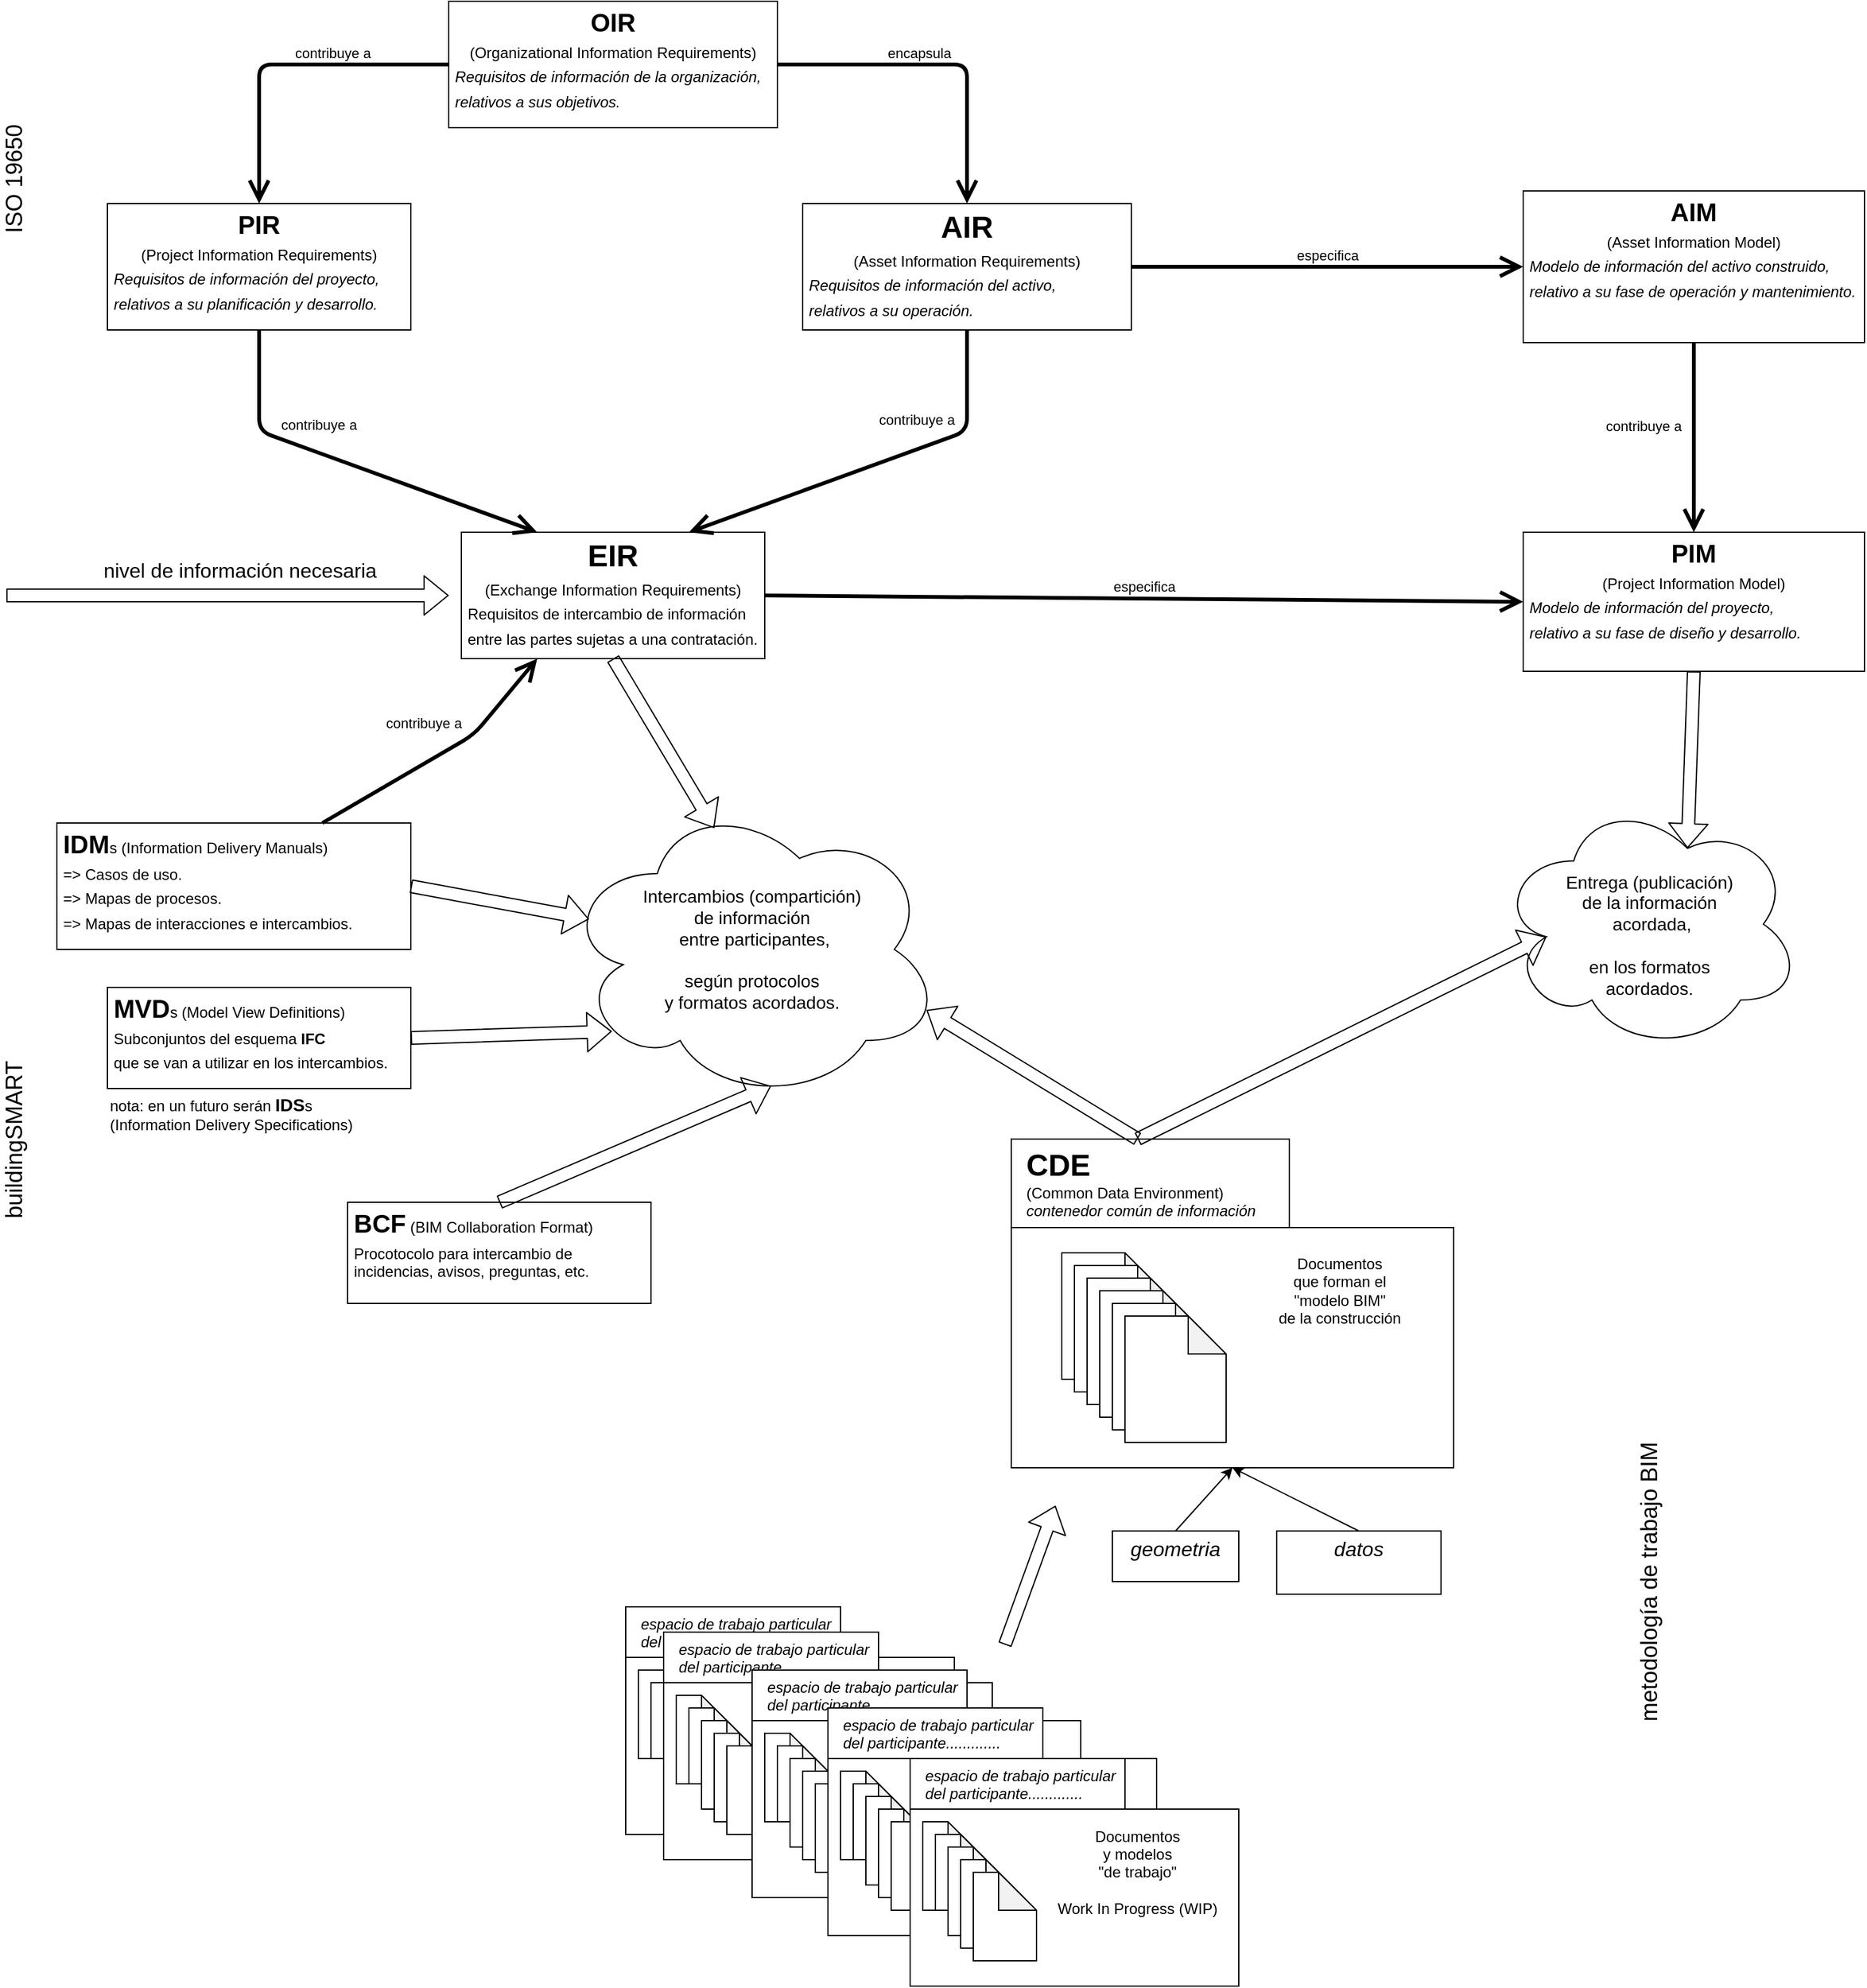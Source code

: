 <mxfile version="14.7.0" type="device"><diagram id="ffQa19FYtJ-SZ7K1F3KP" name="Page-1"><mxGraphModel dx="2702" dy="1232" grid="1" gridSize="10" guides="1" tooltips="1" connect="1" arrows="1" fold="1" page="1" pageScale="1" pageWidth="850" pageHeight="1100" math="0" shadow="0"><root><mxCell id="0"/><mxCell id="1" parent="0"/><mxCell id="XQrztJdkrPoU-bMuTWC--41" value="" style="shape=flexArrow;endArrow=classic;html=1;fontSize=14;entryX=1;entryY=0.5;entryDx=0;entryDy=0;" parent="1" edge="1"><mxGeometry width="50" height="50" relative="1" as="geometry"><mxPoint y="510" as="sourcePoint"/><mxPoint x="350" y="510.0" as="targetPoint"/></mxGeometry></mxCell><mxCell id="FhEpXZLgeCv2YoNXWKLI-8" value="encapsula" style="edgeStyle=none;html=1;endArrow=open;endSize=12;strokeWidth=3;verticalAlign=bottom;exitX=1;exitY=0.5;exitDx=0;exitDy=0;entryX=0.5;entryY=0;entryDx=0;entryDy=0;" parent="1" source="XQrztJdkrPoU-bMuTWC--1" target="XQrztJdkrPoU-bMuTWC--5" edge="1"><mxGeometry x="-0.143" width="160" relative="1" as="geometry"><mxPoint x="390" y="240" as="sourcePoint"/><mxPoint x="710" y="430" as="targetPoint"/><Array as="points"><mxPoint x="760" y="90"/></Array><mxPoint as="offset"/></mxGeometry></mxCell><mxCell id="XQrztJdkrPoU-bMuTWC--1" value="&lt;p style=&quot;margin: 5px&quot;&gt;&lt;b&gt;&lt;font style=&quot;font-size: 20px&quot;&gt;OIR&lt;/font&gt;&lt;/b&gt;&lt;/p&gt;&lt;p style=&quot;margin: 5px&quot;&gt;(Organizational&amp;nbsp;&lt;span&gt;Information&amp;nbsp;&lt;/span&gt;&lt;span&gt;Requirements)&lt;/span&gt;&lt;/p&gt;&lt;p style=&quot;text-align: left ; margin: 5px&quot;&gt;&lt;span&gt;&lt;i&gt;Requisitos de información de la organización,&lt;/i&gt;&lt;/span&gt;&lt;/p&gt;&lt;p style=&quot;text-align: left ; margin: 5px&quot;&gt;&lt;span&gt;&lt;i&gt;relativos a sus objetivos.&lt;/i&gt;&lt;/span&gt;&lt;/p&gt;&lt;p style=&quot;margin: 5px&quot;&gt;&lt;br&gt;&lt;/p&gt;" style="shape=rect;html=1;overflow=fill;whiteSpace=wrap;align=center;" parent="1" vertex="1"><mxGeometry x="350" y="40" width="260" height="100" as="geometry"/></mxCell><mxCell id="XQrztJdkrPoU-bMuTWC--3" value="contribuye a" style="edgeStyle=none;html=1;endArrow=open;endSize=12;strokeWidth=3;verticalAlign=bottom;exitX=0;exitY=0.5;exitDx=0;exitDy=0;entryX=0.5;entryY=0;entryDx=0;entryDy=0;" parent="1" source="XQrztJdkrPoU-bMuTWC--1" target="XQrztJdkrPoU-bMuTWC--4" edge="1"><mxGeometry x="-0.29" width="160" relative="1" as="geometry"><mxPoint x="490" y="440" as="sourcePoint"/><mxPoint x="120" y="450" as="targetPoint"/><Array as="points"><mxPoint x="200" y="90"/></Array><mxPoint as="offset"/></mxGeometry></mxCell><mxCell id="XQrztJdkrPoU-bMuTWC--4" value="&lt;p style=&quot;margin: 5px&quot;&gt;&lt;b&gt;&lt;font style=&quot;font-size: 20px&quot;&gt;PIR&lt;/font&gt;&lt;/b&gt;&lt;/p&gt;&lt;p style=&quot;margin: 5px&quot;&gt;&lt;span&gt;(Project&amp;nbsp;&lt;/span&gt;&lt;span&gt;Information&amp;nbsp;&lt;/span&gt;&lt;span&gt;Requirements)&lt;/span&gt;&lt;/p&gt;&lt;p style=&quot;text-align: left ; margin: 5px&quot;&gt;&lt;span&gt;&lt;i&gt;Requisitos de información del proyecto,&lt;/i&gt;&lt;/span&gt;&lt;/p&gt;&lt;p style=&quot;text-align: left ; margin: 5px&quot;&gt;&lt;span&gt;&lt;i&gt;relativos a su planificación y desarrollo.&lt;/i&gt;&lt;/span&gt;&lt;/p&gt;&lt;p style=&quot;margin: 5px&quot;&gt;&lt;br&gt;&lt;/p&gt;" style="shape=rect;html=1;overflow=fill;whiteSpace=wrap;align=center;" parent="1" vertex="1"><mxGeometry x="80" y="200" width="240" height="100" as="geometry"/></mxCell><mxCell id="XQrztJdkrPoU-bMuTWC--5" value="&lt;p style=&quot;margin: 5px&quot;&gt;&lt;b&gt;&lt;font style=&quot;font-size: 24px&quot;&gt;AIR&lt;/font&gt;&lt;/b&gt;&lt;/p&gt;&lt;p style=&quot;margin: 5px&quot;&gt;(Asset&amp;nbsp;&lt;span&gt;Information&amp;nbsp;&lt;/span&gt;&lt;span&gt;Requirements)&lt;/span&gt;&lt;/p&gt;&lt;p style=&quot;text-align: left ; margin: 5px&quot;&gt;&lt;span&gt;&lt;i&gt;Requisitos de información&amp;nbsp;&lt;/i&gt;&lt;/span&gt;&lt;i&gt;del activo,&lt;/i&gt;&lt;/p&gt;&lt;p style=&quot;text-align: left ; margin: 5px&quot;&gt;&lt;i&gt;relativos a su operación.&lt;/i&gt;&lt;/p&gt;&lt;p style=&quot;text-align: left ; margin: 5px&quot;&gt;&lt;br&gt;&lt;/p&gt;" style="shape=rect;html=1;overflow=fill;whiteSpace=wrap;align=center;" parent="1" vertex="1"><mxGeometry x="630" y="200" width="260" height="100" as="geometry"/></mxCell><mxCell id="XQrztJdkrPoU-bMuTWC--6" value="&lt;p style=&quot;margin: 5px&quot;&gt;&lt;b&gt;&lt;font style=&quot;font-size: 20px&quot;&gt;AIM&lt;/font&gt;&lt;/b&gt;&lt;/p&gt;&lt;p style=&quot;margin: 5px&quot;&gt;(Asset&amp;nbsp;&lt;span&gt;Information&amp;nbsp;&lt;/span&gt;&lt;span&gt;Model)&lt;/span&gt;&lt;/p&gt;&lt;p style=&quot;text-align: left ; margin: 5px&quot;&gt;&lt;i&gt;Modelo de información del activo construido,&lt;/i&gt;&lt;/p&gt;&lt;p style=&quot;text-align: left ; margin: 5px&quot;&gt;&lt;i&gt;relativo a su fase de operación y mantenimiento.&lt;/i&gt;&lt;/p&gt;&lt;p style=&quot;text-align: left ; margin: 5px&quot;&gt;&lt;br&gt;&lt;/p&gt;" style="shape=rect;html=1;overflow=fill;whiteSpace=wrap;align=center;" parent="1" vertex="1"><mxGeometry x="1200" y="190" width="270" height="120" as="geometry"/></mxCell><mxCell id="XQrztJdkrPoU-bMuTWC--7" value="&lt;p style=&quot;margin: 5px&quot;&gt;&lt;b&gt;&lt;font style=&quot;font-size: 20px&quot;&gt;PIM&lt;/font&gt;&lt;/b&gt;&lt;/p&gt;&lt;p style=&quot;margin: 5px&quot;&gt;(Project&amp;nbsp;&lt;span&gt;Information&amp;nbsp;&lt;/span&gt;&lt;span&gt;Model)&lt;/span&gt;&lt;/p&gt;&lt;p style=&quot;text-align: left ; margin: 5px&quot;&gt;&lt;span&gt;&lt;i&gt;Modelo de información del proyecto,&lt;/i&gt;&lt;/span&gt;&lt;/p&gt;&lt;p style=&quot;text-align: left ; margin: 5px&quot;&gt;&lt;span&gt;&lt;i&gt;relativo a su fase de diseño y desarrollo.&lt;/i&gt;&lt;/span&gt;&lt;/p&gt;&lt;p style=&quot;margin: 5px&quot;&gt;&lt;br&gt;&lt;/p&gt;" style="shape=rect;html=1;overflow=fill;whiteSpace=wrap;align=center;" parent="1" vertex="1"><mxGeometry x="1200" y="460" width="270" height="110" as="geometry"/></mxCell><mxCell id="XQrztJdkrPoU-bMuTWC--8" value="&lt;br&gt;Entrega (publicación)&lt;br style=&quot;font-size: 14px&quot;&gt;de la información&lt;br style=&quot;font-size: 14px&quot;&gt;&amp;nbsp;acordada,&lt;br&gt;&lt;br&gt;en los formatos&lt;br&gt;acordados." style="ellipse;shape=cloud;whiteSpace=wrap;html=1;fontSize=14;" parent="1" vertex="1"><mxGeometry x="1180" y="670" width="240" height="200" as="geometry"/></mxCell><mxCell id="XQrztJdkrPoU-bMuTWC--9" value="Intercambios (compartición)&lt;br style=&quot;font-size: 14px&quot;&gt;de información&lt;br style=&quot;font-size: 14px&quot;&gt;&amp;nbsp;entre participantes,&lt;br&gt;&lt;br&gt;según protocolos&lt;br&gt;y formatos acordados." style="ellipse;shape=cloud;whiteSpace=wrap;html=1;fontSize=14;" parent="1" vertex="1"><mxGeometry x="440" y="670" width="300" height="240" as="geometry"/></mxCell><mxCell id="XQrztJdkrPoU-bMuTWC--12" value="&lt;b&gt;&lt;font style=&quot;font-size: 24px&quot;&gt;CDE&lt;/font&gt;&lt;/b&gt;&lt;br&gt;(Common Data Environment)&lt;br&gt;&lt;i&gt;contenedor común de información&lt;/i&gt;" style="shape=folder;html=1;tabWidth=220;tabHeight=70;tabPosition=left;align=left;verticalAlign=top;spacingLeft=10;whiteSpace=wrap;" parent="1" vertex="1"><mxGeometry x="795" y="940" width="350" height="260" as="geometry"/></mxCell><mxCell id="XQrztJdkrPoU-bMuTWC--17" value="&lt;p style=&quot;margin: 5px&quot;&gt;&lt;i&gt;&lt;font style=&quot;font-size: 16px&quot;&gt;geometria&lt;/font&gt;&lt;/i&gt;&lt;/p&gt;" style="shape=rect;html=1;overflow=fill;whiteSpace=wrap;align=center;" parent="1" vertex="1"><mxGeometry x="875" y="1250" width="100" height="40" as="geometry"/></mxCell><mxCell id="XQrztJdkrPoU-bMuTWC--18" value="&lt;p style=&quot;margin: 5px; font-size: 16px;&quot;&gt;&lt;i style=&quot;font-size: 16px;&quot;&gt;datos&lt;/i&gt;&lt;/p&gt;" style="shape=rect;html=1;overflow=fill;whiteSpace=wrap;align=center;fontSize=16;" parent="1" vertex="1"><mxGeometry x="1005" y="1250" width="130" height="50" as="geometry"/></mxCell><mxCell id="XQrztJdkrPoU-bMuTWC--19" value="" style="shape=note;whiteSpace=wrap;html=1;backgroundOutline=1;darkOpacity=0.05;" parent="1" vertex="1"><mxGeometry x="835" y="1030" width="80" height="100" as="geometry"/></mxCell><mxCell id="XQrztJdkrPoU-bMuTWC--20" value="" style="shape=note;whiteSpace=wrap;html=1;backgroundOutline=1;darkOpacity=0.05;" parent="1" vertex="1"><mxGeometry x="845" y="1040" width="80" height="100" as="geometry"/></mxCell><mxCell id="XQrztJdkrPoU-bMuTWC--21" value="" style="shape=note;whiteSpace=wrap;html=1;backgroundOutline=1;darkOpacity=0.05;" parent="1" vertex="1"><mxGeometry x="855" y="1050" width="80" height="100" as="geometry"/></mxCell><mxCell id="XQrztJdkrPoU-bMuTWC--22" value="" style="shape=note;whiteSpace=wrap;html=1;backgroundOutline=1;darkOpacity=0.05;" parent="1" vertex="1"><mxGeometry x="865" y="1060" width="80" height="100" as="geometry"/></mxCell><mxCell id="XQrztJdkrPoU-bMuTWC--23" value="" style="shape=note;whiteSpace=wrap;html=1;backgroundOutline=1;darkOpacity=0.05;" parent="1" vertex="1"><mxGeometry x="875" y="1070" width="80" height="100" as="geometry"/></mxCell><mxCell id="XQrztJdkrPoU-bMuTWC--24" value="" style="shape=note;whiteSpace=wrap;html=1;backgroundOutline=1;darkOpacity=0.05;" parent="1" vertex="1"><mxGeometry x="885" y="1080" width="80" height="100" as="geometry"/></mxCell><mxCell id="XQrztJdkrPoU-bMuTWC--26" value="Documentos&lt;br&gt;que forman el&lt;br&gt;&quot;modelo BIM&quot;&lt;br&gt;de la construcción" style="text;html=1;strokeColor=none;fillColor=none;align=center;verticalAlign=middle;whiteSpace=wrap;rounded=0;" parent="1" vertex="1"><mxGeometry x="965" y="1020" width="180" height="80" as="geometry"/></mxCell><mxCell id="XQrztJdkrPoU-bMuTWC--27" value="" style="endArrow=classic;html=1;fontSize=16;exitX=0.5;exitY=0;exitDx=0;exitDy=0;entryX=0.5;entryY=1;entryDx=0;entryDy=0;entryPerimeter=0;" parent="1" source="XQrztJdkrPoU-bMuTWC--17" target="XQrztJdkrPoU-bMuTWC--12" edge="1"><mxGeometry width="50" height="50" relative="1" as="geometry"><mxPoint x="945" y="1310" as="sourcePoint"/><mxPoint x="970" y="1200" as="targetPoint"/></mxGeometry></mxCell><mxCell id="XQrztJdkrPoU-bMuTWC--28" value="" style="endArrow=classic;html=1;fontSize=16;exitX=0.5;exitY=0;exitDx=0;exitDy=0;entryX=0.5;entryY=1;entryDx=0;entryDy=0;entryPerimeter=0;" parent="1" source="XQrztJdkrPoU-bMuTWC--18" target="XQrztJdkrPoU-bMuTWC--12" edge="1"><mxGeometry width="50" height="50" relative="1" as="geometry"><mxPoint x="805" y="1300" as="sourcePoint"/><mxPoint x="892.5" y="1210" as="targetPoint"/></mxGeometry></mxCell><mxCell id="XQrztJdkrPoU-bMuTWC--29" value="&lt;p style=&quot;margin: 5px&quot;&gt;&lt;span&gt;&lt;b&gt;&lt;font style=&quot;font-size: 24px&quot;&gt;EIR&lt;/font&gt;&lt;/b&gt;&lt;/span&gt;&lt;/p&gt;&lt;p style=&quot;margin: 5px&quot;&gt;&lt;span&gt;(Exchange&amp;nbsp;&lt;/span&gt;&lt;span&gt;Information&amp;nbsp;&lt;/span&gt;&lt;span&gt;Requirements)&lt;/span&gt;&lt;/p&gt;&lt;p style=&quot;text-align: left ; margin: 5px&quot;&gt;&lt;span&gt;Requisitos de intercambio de información&lt;/span&gt;&lt;/p&gt;&lt;p style=&quot;text-align: left ; margin: 5px&quot;&gt;&lt;span&gt;entre las partes sujetas a una contratación.&lt;/span&gt;&lt;/p&gt;&lt;p style=&quot;text-align: left ; margin: 5px&quot;&gt;&lt;br&gt;&lt;/p&gt;" style="shape=rect;html=1;overflow=fill;whiteSpace=wrap;align=center;" parent="1" vertex="1"><mxGeometry x="360" y="460" width="240" height="100" as="geometry"/></mxCell><mxCell id="XQrztJdkrPoU-bMuTWC--30" value="contribuye a" style="edgeStyle=none;html=1;endArrow=open;endSize=12;strokeWidth=3;verticalAlign=bottom;exitX=0.5;exitY=1;exitDx=0;exitDy=0;entryX=0.25;entryY=0;entryDx=0;entryDy=0;" parent="1" source="XQrztJdkrPoU-bMuTWC--4" target="XQrztJdkrPoU-bMuTWC--29" edge="1"><mxGeometry x="-0.201" y="12" width="160" relative="1" as="geometry"><mxPoint x="370" y="100" as="sourcePoint"/><mxPoint x="210" y="270" as="targetPoint"/><Array as="points"><mxPoint x="200" y="380"/></Array><mxPoint as="offset"/></mxGeometry></mxCell><mxCell id="XQrztJdkrPoU-bMuTWC--31" value="contribuye a" style="edgeStyle=none;html=1;endArrow=open;endSize=12;strokeWidth=3;verticalAlign=bottom;exitX=0.5;exitY=1;exitDx=0;exitDy=0;entryX=0.75;entryY=0;entryDx=0;entryDy=0;" parent="1" source="XQrztJdkrPoU-bMuTWC--5" target="XQrztJdkrPoU-bMuTWC--29" edge="1"><mxGeometry x="-0.251" y="-14" width="160" relative="1" as="geometry"><mxPoint x="690" y="320" as="sourcePoint"/><mxPoint x="910" y="480" as="targetPoint"/><Array as="points"><mxPoint x="760" y="380"/></Array><mxPoint as="offset"/></mxGeometry></mxCell><mxCell id="XQrztJdkrPoU-bMuTWC--32" value="especifica" style="edgeStyle=none;html=1;endArrow=open;endSize=12;strokeWidth=3;verticalAlign=bottom;exitX=1;exitY=0.5;exitDx=0;exitDy=0;entryX=0;entryY=0.5;entryDx=0;entryDy=0;" parent="1" source="XQrztJdkrPoU-bMuTWC--5" target="XQrztJdkrPoU-bMuTWC--6" edge="1"><mxGeometry width="160" relative="1" as="geometry"><mxPoint x="610" y="100" as="sourcePoint"/><mxPoint x="770" y="210" as="targetPoint"/><Array as="points"/><mxPoint as="offset"/></mxGeometry></mxCell><mxCell id="XQrztJdkrPoU-bMuTWC--33" value="especifica" style="edgeStyle=none;html=1;endArrow=open;endSize=12;strokeWidth=3;verticalAlign=bottom;exitX=1;exitY=0.5;exitDx=0;exitDy=0;entryX=0;entryY=0.5;entryDx=0;entryDy=0;" parent="1" source="XQrztJdkrPoU-bMuTWC--29" target="XQrztJdkrPoU-bMuTWC--7" edge="1"><mxGeometry width="160" relative="1" as="geometry"><mxPoint x="890" y="260" as="sourcePoint"/><mxPoint x="1060" y="470" as="targetPoint"/><Array as="points"/><mxPoint as="offset"/></mxGeometry></mxCell><mxCell id="XQrztJdkrPoU-bMuTWC--34" value="contribuye a" style="edgeStyle=none;html=1;endArrow=open;endSize=12;strokeWidth=3;verticalAlign=bottom;exitX=0.5;exitY=1;exitDx=0;exitDy=0;entryX=0.5;entryY=0;entryDx=0;entryDy=0;" parent="1" source="XQrztJdkrPoU-bMuTWC--6" target="XQrztJdkrPoU-bMuTWC--7" edge="1"><mxGeometry y="-40" width="160" relative="1" as="geometry"><mxPoint x="770" y="310" as="sourcePoint"/><mxPoint x="1150" y="400" as="targetPoint"/><Array as="points"/><mxPoint as="offset"/></mxGeometry></mxCell><mxCell id="XQrztJdkrPoU-bMuTWC--35" value="&lt;p style=&quot;margin: 5px&quot;&gt;&lt;b&gt;&lt;font style=&quot;font-size: 20px&quot;&gt;IDM&lt;/font&gt;&lt;/b&gt;s (Information Delivery Manuals)&lt;/p&gt;&lt;p style=&quot;margin: 5px&quot;&gt;=&amp;gt; Casos de uso.&lt;/p&gt;&lt;p style=&quot;margin: 5px&quot;&gt;=&amp;gt; Mapas de procesos.&lt;/p&gt;&lt;p style=&quot;margin: 5px&quot;&gt;=&amp;gt; Mapas de interacciones&lt;span&gt;&amp;nbsp;e intercambios.&lt;/span&gt;&lt;/p&gt;" style="shape=rect;html=1;overflow=fill;whiteSpace=wrap;align=left;" parent="1" vertex="1"><mxGeometry x="40" y="690" width="280" height="100" as="geometry"/></mxCell><mxCell id="XQrztJdkrPoU-bMuTWC--36" value="&lt;p style=&quot;margin: 5px&quot;&gt;&lt;b&gt;&lt;font style=&quot;font-size: 20px&quot;&gt;MVD&lt;/font&gt;&lt;/b&gt;s (Model View Definitions)&lt;/p&gt;&lt;p style=&quot;margin: 5px&quot;&gt;Subconjuntos del esquema &lt;b&gt;IFC&lt;/b&gt;&lt;/p&gt;&lt;p style=&quot;margin: 5px&quot;&gt;que se van a utilizar&amp;nbsp;&lt;span&gt;en los intercambios.&lt;/span&gt;&lt;/p&gt;" style="shape=rect;html=1;overflow=fill;whiteSpace=wrap;align=left;" parent="1" vertex="1"><mxGeometry x="80" y="820" width="240" height="80" as="geometry"/></mxCell><mxCell id="XQrztJdkrPoU-bMuTWC--37" value="" style="shape=flexArrow;endArrow=classic;html=1;fontSize=14;exitX=1;exitY=0.5;exitDx=0;exitDy=0;entryX=0.13;entryY=0.77;entryDx=0;entryDy=0;entryPerimeter=0;" parent="1" source="XQrztJdkrPoU-bMuTWC--36" target="XQrztJdkrPoU-bMuTWC--9" edge="1"><mxGeometry width="50" height="50" relative="1" as="geometry"><mxPoint x="530" y="960" as="sourcePoint"/><mxPoint x="580" y="910" as="targetPoint"/></mxGeometry></mxCell><mxCell id="XQrztJdkrPoU-bMuTWC--43" value="nivel de información necesaria" style="text;html=1;strokeColor=none;fillColor=none;align=center;verticalAlign=middle;whiteSpace=wrap;rounded=0;fontSize=16;" parent="1" vertex="1"><mxGeometry x="50" y="480" width="270" height="20" as="geometry"/></mxCell><mxCell id="XQrztJdkrPoU-bMuTWC--44" value="" style="shape=flexArrow;endArrow=classic;html=1;fontSize=14;exitX=0.5;exitY=1;exitDx=0;exitDy=0;entryX=0.4;entryY=0.1;entryDx=0;entryDy=0;entryPerimeter=0;" parent="1" source="XQrztJdkrPoU-bMuTWC--29" target="XQrztJdkrPoU-bMuTWC--9" edge="1"><mxGeometry width="50" height="50" relative="1" as="geometry"><mxPoint x="270" y="750.0" as="sourcePoint"/><mxPoint x="370" y="570.0" as="targetPoint"/></mxGeometry></mxCell><mxCell id="XQrztJdkrPoU-bMuTWC--45" value="" style="shape=flexArrow;endArrow=classic;html=1;fontSize=14;exitX=0;exitY=0;exitDx=100;exitDy=0;entryX=0.96;entryY=0.7;entryDx=0;entryDy=0;entryPerimeter=0;exitPerimeter=0;" parent="1" source="XQrztJdkrPoU-bMuTWC--12" target="XQrztJdkrPoU-bMuTWC--9" edge="1"><mxGeometry width="50" height="50" relative="1" as="geometry"><mxPoint x="310" y="930.0" as="sourcePoint"/><mxPoint x="423.8" y="814.0" as="targetPoint"/></mxGeometry></mxCell><mxCell id="XQrztJdkrPoU-bMuTWC--46" value="" style="shape=flexArrow;endArrow=classic;html=1;fontSize=14;entryX=0.16;entryY=0.55;entryDx=0;entryDy=0;entryPerimeter=0;exitX=0;exitY=0;exitDx=100;exitDy=0;exitPerimeter=0;" parent="1" source="XQrztJdkrPoU-bMuTWC--12" target="XQrztJdkrPoU-bMuTWC--8" edge="1"><mxGeometry width="50" height="50" relative="1" as="geometry"><mxPoint x="890" y="810" as="sourcePoint"/><mxPoint x="639.6" y="800.0" as="targetPoint"/></mxGeometry></mxCell><mxCell id="XQrztJdkrPoU-bMuTWC--47" value="" style="shape=flexArrow;endArrow=classic;html=1;fontSize=14;exitX=0.5;exitY=1;exitDx=0;exitDy=0;entryX=0.625;entryY=0.2;entryDx=0;entryDy=0;entryPerimeter=0;" parent="1" source="XQrztJdkrPoU-bMuTWC--7" target="XQrztJdkrPoU-bMuTWC--8" edge="1"><mxGeometry width="50" height="50" relative="1" as="geometry"><mxPoint x="490" y="570.0" as="sourcePoint"/><mxPoint x="494" y="680.0" as="targetPoint"/></mxGeometry></mxCell><mxCell id="XQrztJdkrPoU-bMuTWC--48" style="edgeStyle=orthogonalEdgeStyle;rounded=0;orthogonalLoop=1;jettySize=auto;html=1;exitX=0.5;exitY=1;exitDx=0;exitDy=0;fontSize=16;" parent="1" source="XQrztJdkrPoU-bMuTWC--35" target="XQrztJdkrPoU-bMuTWC--35" edge="1"><mxGeometry relative="1" as="geometry"/></mxCell><mxCell id="XQrztJdkrPoU-bMuTWC--49" value="&lt;p style=&quot;margin: 5px&quot;&gt;&lt;b&gt;&lt;font style=&quot;font-size: 20px&quot;&gt;BCF&lt;/font&gt;&lt;/b&gt;&amp;nbsp;(BIM Collaboration Format)&lt;/p&gt;&lt;p style=&quot;margin: 5px&quot;&gt;Procotocolo para intercambio de incidencias, avisos, preguntas, etc.&lt;/p&gt;" style="shape=rect;html=1;overflow=fill;whiteSpace=wrap;align=left;" parent="1" vertex="1"><mxGeometry x="270" y="990" width="240" height="80" as="geometry"/></mxCell><mxCell id="XQrztJdkrPoU-bMuTWC--50" value="" style="shape=flexArrow;endArrow=classic;html=1;fontSize=14;exitX=0.5;exitY=0;exitDx=0;exitDy=0;entryX=0.55;entryY=0.95;entryDx=0;entryDy=0;entryPerimeter=0;" parent="1" source="XQrztJdkrPoU-bMuTWC--49" target="XQrztJdkrPoU-bMuTWC--9" edge="1"><mxGeometry width="50" height="50" relative="1" as="geometry"><mxPoint x="310" y="920.0" as="sourcePoint"/><mxPoint x="499" y="814.8" as="targetPoint"/></mxGeometry></mxCell><mxCell id="XQrztJdkrPoU-bMuTWC--51" value="" style="shape=flexArrow;endArrow=classic;html=1;fontSize=14;exitX=1;exitY=0.5;exitDx=0;exitDy=0;entryX=0.07;entryY=0.4;entryDx=0;entryDy=0;entryPerimeter=0;" parent="1" source="XQrztJdkrPoU-bMuTWC--35" target="XQrztJdkrPoU-bMuTWC--9" edge="1"><mxGeometry width="50" height="50" relative="1" as="geometry"><mxPoint x="330" y="750.0" as="sourcePoint"/><mxPoint x="430" y="570.0" as="targetPoint"/></mxGeometry></mxCell><mxCell id="XQrztJdkrPoU-bMuTWC--52" value="contribuye a" style="edgeStyle=none;html=1;endArrow=open;endSize=12;strokeWidth=3;verticalAlign=bottom;exitX=0.75;exitY=0;exitDx=0;exitDy=0;entryX=0.25;entryY=1;entryDx=0;entryDy=0;" parent="1" source="XQrztJdkrPoU-bMuTWC--35" target="XQrztJdkrPoU-bMuTWC--29" edge="1"><mxGeometry x="-0.038" y="20" width="160" relative="1" as="geometry"><mxPoint x="210" y="310" as="sourcePoint"/><mxPoint x="430" y="470.0" as="targetPoint"/><Array as="points"><mxPoint x="370" y="620"/></Array><mxPoint as="offset"/></mxGeometry></mxCell><mxCell id="XQrztJdkrPoU-bMuTWC--53" value="&lt;i&gt;espacio de trabajo particular&lt;br&gt;del participante.............&lt;br&gt;&lt;/i&gt;" style="shape=folder;html=1;tabWidth=170;tabHeight=40;tabPosition=left;align=left;verticalAlign=top;spacingLeft=10;whiteSpace=wrap;" parent="1" vertex="1"><mxGeometry x="490" y="1310" width="260" height="180" as="geometry"/></mxCell><mxCell id="XQrztJdkrPoU-bMuTWC--61" value="" style="shape=note;whiteSpace=wrap;html=1;backgroundOutline=1;darkOpacity=0.05;" parent="1" vertex="1"><mxGeometry x="500" y="1360" width="50" height="70" as="geometry"/></mxCell><mxCell id="XQrztJdkrPoU-bMuTWC--62" value="Documentos&lt;br&gt;y modelos&lt;br&gt;&quot;de trabajo&quot;&lt;br&gt;&lt;br&gt;Work In Progress (WIP)" style="text;html=1;strokeColor=none;fillColor=none;align=center;verticalAlign=middle;whiteSpace=wrap;rounded=0;" parent="1" vertex="1"><mxGeometry x="580" y="1360" width="180" height="80" as="geometry"/></mxCell><mxCell id="XQrztJdkrPoU-bMuTWC--64" value="" style="endArrow=classic;html=1;fontSize=16;exitX=0.5;exitY=0;exitDx=0;exitDy=0;entryX=0.5;entryY=1;entryDx=0;entryDy=0;entryPerimeter=0;" parent="1" target="XQrztJdkrPoU-bMuTWC--53" edge="1"><mxGeometry width="50" height="50" relative="1" as="geometry"><mxPoint x="680" y="1515" as="sourcePoint"/><mxPoint x="527.5" y="1530" as="targetPoint"/></mxGeometry></mxCell><mxCell id="XQrztJdkrPoU-bMuTWC--65" value="" style="shape=note;whiteSpace=wrap;html=1;backgroundOutline=1;darkOpacity=0.05;" parent="1" vertex="1"><mxGeometry x="510" y="1370" width="50" height="60" as="geometry"/></mxCell><mxCell id="XQrztJdkrPoU-bMuTWC--66" value="" style="shape=note;whiteSpace=wrap;html=1;backgroundOutline=1;darkOpacity=0.05;" parent="1" vertex="1"><mxGeometry x="520" y="1380" width="50" height="70" as="geometry"/></mxCell><mxCell id="XQrztJdkrPoU-bMuTWC--67" value="" style="shape=note;whiteSpace=wrap;html=1;backgroundOutline=1;darkOpacity=0.05;" parent="1" vertex="1"><mxGeometry x="530" y="1390" width="50" height="70" as="geometry"/></mxCell><mxCell id="XQrztJdkrPoU-bMuTWC--68" value="" style="shape=note;whiteSpace=wrap;html=1;backgroundOutline=1;darkOpacity=0.05;" parent="1" vertex="1"><mxGeometry x="540" y="1400" width="50" height="70" as="geometry"/></mxCell><mxCell id="XQrztJdkrPoU-bMuTWC--70" value="&lt;i&gt;espacio de trabajo particular&lt;br&gt;del participante.............&lt;br&gt;&lt;/i&gt;" style="shape=folder;html=1;tabWidth=170;tabHeight=40;tabPosition=left;align=left;verticalAlign=top;spacingLeft=10;whiteSpace=wrap;" parent="1" vertex="1"><mxGeometry x="520" y="1330" width="260" height="180" as="geometry"/></mxCell><mxCell id="XQrztJdkrPoU-bMuTWC--73" value="" style="shape=note;whiteSpace=wrap;html=1;backgroundOutline=1;darkOpacity=0.05;" parent="1" vertex="1"><mxGeometry x="530" y="1380" width="50" height="70" as="geometry"/></mxCell><mxCell id="XQrztJdkrPoU-bMuTWC--74" value="Documentos&lt;br&gt;y modelos&lt;br&gt;&quot;de trabajo&quot;&lt;br&gt;&lt;br&gt;Work In Progress (WIP)" style="text;html=1;strokeColor=none;fillColor=none;align=center;verticalAlign=middle;whiteSpace=wrap;rounded=0;" parent="1" vertex="1"><mxGeometry x="610" y="1380" width="180" height="80" as="geometry"/></mxCell><mxCell id="XQrztJdkrPoU-bMuTWC--76" value="" style="endArrow=classic;html=1;fontSize=16;exitX=0.5;exitY=0;exitDx=0;exitDy=0;entryX=0.5;entryY=1;entryDx=0;entryDy=0;entryPerimeter=0;" parent="1" target="XQrztJdkrPoU-bMuTWC--70" edge="1"><mxGeometry width="50" height="50" relative="1" as="geometry"><mxPoint x="710" y="1535" as="sourcePoint"/><mxPoint x="557.5" y="1550" as="targetPoint"/></mxGeometry></mxCell><mxCell id="XQrztJdkrPoU-bMuTWC--77" value="" style="shape=note;whiteSpace=wrap;html=1;backgroundOutline=1;darkOpacity=0.05;" parent="1" vertex="1"><mxGeometry x="540" y="1390" width="50" height="60" as="geometry"/></mxCell><mxCell id="XQrztJdkrPoU-bMuTWC--78" value="" style="shape=note;whiteSpace=wrap;html=1;backgroundOutline=1;darkOpacity=0.05;" parent="1" vertex="1"><mxGeometry x="550" y="1400" width="50" height="70" as="geometry"/></mxCell><mxCell id="XQrztJdkrPoU-bMuTWC--79" value="" style="shape=note;whiteSpace=wrap;html=1;backgroundOutline=1;darkOpacity=0.05;" parent="1" vertex="1"><mxGeometry x="560" y="1410" width="50" height="70" as="geometry"/></mxCell><mxCell id="XQrztJdkrPoU-bMuTWC--80" value="" style="shape=note;whiteSpace=wrap;html=1;backgroundOutline=1;darkOpacity=0.05;" parent="1" vertex="1"><mxGeometry x="570" y="1420" width="50" height="70" as="geometry"/></mxCell><mxCell id="XQrztJdkrPoU-bMuTWC--81" value="&lt;i&gt;espacio de trabajo particular&lt;br&gt;del participante.............&lt;br&gt;&lt;/i&gt;" style="shape=folder;html=1;tabWidth=170;tabHeight=40;tabPosition=left;align=left;verticalAlign=top;spacingLeft=10;whiteSpace=wrap;" parent="1" vertex="1"><mxGeometry x="590" y="1360" width="260" height="180" as="geometry"/></mxCell><mxCell id="XQrztJdkrPoU-bMuTWC--83" value="&lt;p style=&quot;margin: 5px; font-size: 10px;&quot;&gt;&lt;i style=&quot;font-size: 10px;&quot;&gt;datos&lt;/i&gt;&lt;/p&gt;" style="shape=rect;html=1;overflow=fill;whiteSpace=wrap;align=center;fontSize=10;" parent="1" vertex="1"><mxGeometry x="740" y="1565" width="80" height="40" as="geometry"/></mxCell><mxCell id="XQrztJdkrPoU-bMuTWC--84" value="" style="shape=note;whiteSpace=wrap;html=1;backgroundOutline=1;darkOpacity=0.05;" parent="1" vertex="1"><mxGeometry x="600" y="1410" width="50" height="70" as="geometry"/></mxCell><mxCell id="XQrztJdkrPoU-bMuTWC--85" value="Documentos&lt;br&gt;y modelos&lt;br&gt;&quot;de trabajo&quot;&lt;br&gt;&lt;br&gt;Work In Progress (WIP)" style="text;html=1;strokeColor=none;fillColor=none;align=center;verticalAlign=middle;whiteSpace=wrap;rounded=0;" parent="1" vertex="1"><mxGeometry x="680" y="1410" width="180" height="80" as="geometry"/></mxCell><mxCell id="XQrztJdkrPoU-bMuTWC--86" value="" style="endArrow=classic;html=1;fontSize=16;exitX=0.5;exitY=0;exitDx=0;exitDy=0;entryX=0.5;entryY=1;entryDx=0;entryDy=0;entryPerimeter=0;" parent="1" target="XQrztJdkrPoU-bMuTWC--81" edge="1"><mxGeometry width="50" height="50" relative="1" as="geometry"><mxPoint x="655" y="1570" as="sourcePoint"/><mxPoint x="250" y="1530" as="targetPoint"/></mxGeometry></mxCell><mxCell id="XQrztJdkrPoU-bMuTWC--87" value="" style="endArrow=classic;html=1;fontSize=16;exitX=0.5;exitY=0;exitDx=0;exitDy=0;entryX=0.5;entryY=1;entryDx=0;entryDy=0;entryPerimeter=0;" parent="1" source="XQrztJdkrPoU-bMuTWC--83" target="XQrztJdkrPoU-bMuTWC--81" edge="1"><mxGeometry width="50" height="50" relative="1" as="geometry"><mxPoint x="540" y="1670" as="sourcePoint"/><mxPoint x="627.5" y="1580" as="targetPoint"/></mxGeometry></mxCell><mxCell id="XQrztJdkrPoU-bMuTWC--88" value="" style="shape=note;whiteSpace=wrap;html=1;backgroundOutline=1;darkOpacity=0.05;" parent="1" vertex="1"><mxGeometry x="610" y="1420" width="50" height="60" as="geometry"/></mxCell><mxCell id="XQrztJdkrPoU-bMuTWC--89" value="" style="shape=note;whiteSpace=wrap;html=1;backgroundOutline=1;darkOpacity=0.05;" parent="1" vertex="1"><mxGeometry x="620" y="1430" width="50" height="70" as="geometry"/></mxCell><mxCell id="XQrztJdkrPoU-bMuTWC--90" value="" style="shape=note;whiteSpace=wrap;html=1;backgroundOutline=1;darkOpacity=0.05;" parent="1" vertex="1"><mxGeometry x="630" y="1440" width="50" height="70" as="geometry"/></mxCell><mxCell id="XQrztJdkrPoU-bMuTWC--91" value="" style="shape=note;whiteSpace=wrap;html=1;backgroundOutline=1;darkOpacity=0.05;" parent="1" vertex="1"><mxGeometry x="640" y="1450" width="50" height="70" as="geometry"/></mxCell><mxCell id="XQrztJdkrPoU-bMuTWC--92" value="&lt;i&gt;espacio de trabajo particular&lt;br&gt;del participante.............&lt;br&gt;&lt;/i&gt;" style="shape=folder;html=1;tabWidth=170;tabHeight=40;tabPosition=left;align=left;verticalAlign=top;spacingLeft=10;whiteSpace=wrap;" parent="1" vertex="1"><mxGeometry x="650" y="1390" width="260" height="180" as="geometry"/></mxCell><mxCell id="XQrztJdkrPoU-bMuTWC--95" value="" style="shape=note;whiteSpace=wrap;html=1;backgroundOutline=1;darkOpacity=0.05;" parent="1" vertex="1"><mxGeometry x="660" y="1440" width="50" height="70" as="geometry"/></mxCell><mxCell id="XQrztJdkrPoU-bMuTWC--96" value="Documentos&lt;br&gt;y modelos&lt;br&gt;&quot;de trabajo&quot;&lt;br&gt;&lt;br&gt;Work In Progress (WIP)" style="text;html=1;strokeColor=none;fillColor=none;align=center;verticalAlign=middle;whiteSpace=wrap;rounded=0;" parent="1" vertex="1"><mxGeometry x="740" y="1440" width="180" height="80" as="geometry"/></mxCell><mxCell id="XQrztJdkrPoU-bMuTWC--97" value="" style="endArrow=classic;html=1;fontSize=16;exitX=0.5;exitY=0;exitDx=0;exitDy=0;entryX=0.5;entryY=1;entryDx=0;entryDy=0;entryPerimeter=0;" parent="1" target="XQrztJdkrPoU-bMuTWC--92" edge="1"><mxGeometry width="50" height="50" relative="1" as="geometry"><mxPoint x="715" y="1600" as="sourcePoint"/><mxPoint x="310" y="1560" as="targetPoint"/></mxGeometry></mxCell><mxCell id="XQrztJdkrPoU-bMuTWC--98" value="" style="endArrow=classic;html=1;fontSize=16;exitX=0.5;exitY=0;exitDx=0;exitDy=0;entryX=0.5;entryY=1;entryDx=0;entryDy=0;entryPerimeter=0;" parent="1" target="XQrztJdkrPoU-bMuTWC--92" edge="1"><mxGeometry width="50" height="50" relative="1" as="geometry"><mxPoint x="840" y="1595" as="sourcePoint"/><mxPoint x="687.5" y="1610" as="targetPoint"/></mxGeometry></mxCell><mxCell id="XQrztJdkrPoU-bMuTWC--99" value="" style="shape=note;whiteSpace=wrap;html=1;backgroundOutline=1;darkOpacity=0.05;" parent="1" vertex="1"><mxGeometry x="670" y="1450" width="50" height="60" as="geometry"/></mxCell><mxCell id="XQrztJdkrPoU-bMuTWC--100" value="" style="shape=note;whiteSpace=wrap;html=1;backgroundOutline=1;darkOpacity=0.05;" parent="1" vertex="1"><mxGeometry x="680" y="1460" width="50" height="70" as="geometry"/></mxCell><mxCell id="XQrztJdkrPoU-bMuTWC--101" value="" style="shape=note;whiteSpace=wrap;html=1;backgroundOutline=1;darkOpacity=0.05;" parent="1" vertex="1"><mxGeometry x="690" y="1470" width="50" height="70" as="geometry"/></mxCell><mxCell id="XQrztJdkrPoU-bMuTWC--102" value="" style="shape=note;whiteSpace=wrap;html=1;backgroundOutline=1;darkOpacity=0.05;" parent="1" vertex="1"><mxGeometry x="700" y="1480" width="50" height="70" as="geometry"/></mxCell><mxCell id="XQrztJdkrPoU-bMuTWC--103" value="&lt;i&gt;espacio de trabajo particular&lt;br&gt;del participante.............&lt;br&gt;&lt;/i&gt;" style="shape=folder;html=1;tabWidth=170;tabHeight=40;tabPosition=left;align=left;verticalAlign=top;spacingLeft=10;whiteSpace=wrap;" parent="1" vertex="1"><mxGeometry x="715" y="1430" width="260" height="180" as="geometry"/></mxCell><mxCell id="XQrztJdkrPoU-bMuTWC--106" value="" style="shape=note;whiteSpace=wrap;html=1;backgroundOutline=1;darkOpacity=0.05;" parent="1" vertex="1"><mxGeometry x="725" y="1480" width="50" height="70" as="geometry"/></mxCell><mxCell id="XQrztJdkrPoU-bMuTWC--107" value="Documentos&lt;br&gt;y modelos&lt;br&gt;&quot;de trabajo&quot;&lt;br&gt;&lt;br&gt;Work In Progress (WIP)" style="text;html=1;strokeColor=none;fillColor=none;align=center;verticalAlign=middle;whiteSpace=wrap;rounded=0;" parent="1" vertex="1"><mxGeometry x="805" y="1480" width="180" height="80" as="geometry"/></mxCell><mxCell id="XQrztJdkrPoU-bMuTWC--110" value="" style="shape=note;whiteSpace=wrap;html=1;backgroundOutline=1;darkOpacity=0.05;" parent="1" vertex="1"><mxGeometry x="735" y="1490" width="50" height="60" as="geometry"/></mxCell><mxCell id="XQrztJdkrPoU-bMuTWC--111" value="" style="shape=note;whiteSpace=wrap;html=1;backgroundOutline=1;darkOpacity=0.05;" parent="1" vertex="1"><mxGeometry x="745" y="1500" width="50" height="70" as="geometry"/></mxCell><mxCell id="XQrztJdkrPoU-bMuTWC--112" value="" style="shape=note;whiteSpace=wrap;html=1;backgroundOutline=1;darkOpacity=0.05;" parent="1" vertex="1"><mxGeometry x="755" y="1510" width="50" height="70" as="geometry"/></mxCell><mxCell id="XQrztJdkrPoU-bMuTWC--113" value="" style="shape=note;whiteSpace=wrap;html=1;backgroundOutline=1;darkOpacity=0.05;" parent="1" vertex="1"><mxGeometry x="765" y="1520" width="50" height="70" as="geometry"/></mxCell><mxCell id="XQrztJdkrPoU-bMuTWC--114" value="" style="shape=flexArrow;endArrow=classic;html=1;fontSize=14;" parent="1" edge="1"><mxGeometry width="50" height="50" relative="1" as="geometry"><mxPoint x="790" y="1340" as="sourcePoint"/><mxPoint x="830" y="1230" as="targetPoint"/></mxGeometry></mxCell><mxCell id="XQrztJdkrPoU-bMuTWC--115" style="edgeStyle=orthogonalEdgeStyle;rounded=0;orthogonalLoop=1;jettySize=auto;html=1;exitX=0.5;exitY=1;exitDx=0;exitDy=0;fontSize=10;" parent="1" edge="1"><mxGeometry relative="1" as="geometry"><mxPoint x="945" y="1350" as="sourcePoint"/><mxPoint x="945" y="1350" as="targetPoint"/></mxGeometry></mxCell><mxCell id="XQrztJdkrPoU-bMuTWC--117" value="ISO 19650" style="text;html=1;strokeColor=none;fillColor=none;align=center;verticalAlign=middle;whiteSpace=wrap;rounded=0;fontSize=18;rotation=-90;" parent="1" vertex="1"><mxGeometry x="-118.66" y="170" width="250" height="20" as="geometry"/></mxCell><mxCell id="XQrztJdkrPoU-bMuTWC--118" value="buildingSMART" style="text;html=1;strokeColor=none;fillColor=none;align=center;verticalAlign=middle;whiteSpace=wrap;rounded=0;fontSize=18;rotation=-90;" parent="1" vertex="1"><mxGeometry x="-118.66" y="930" width="250" height="20" as="geometry"/></mxCell><mxCell id="XQrztJdkrPoU-bMuTWC--119" value="nota: en un futuro serán &lt;font style=&quot;font-size: 14px&quot;&gt;&lt;b&gt;IDS&lt;/b&gt;&lt;/font&gt;s&lt;br&gt;(Information Delivery Specifications)" style="text;html=1;strokeColor=none;fillColor=none;align=left;verticalAlign=middle;whiteSpace=wrap;rounded=0;fontSize=12;" parent="1" vertex="1"><mxGeometry x="80" y="910" width="240" height="20" as="geometry"/></mxCell><mxCell id="CewWaNZMiqIHz6XGetsV-1" value="metodología de trabajo BIM" style="text;html=1;strokeColor=none;fillColor=none;align=center;verticalAlign=middle;whiteSpace=wrap;rounded=0;fontSize=18;rotation=-90;" vertex="1" parent="1"><mxGeometry x="1175" y="1280" width="250" height="20" as="geometry"/></mxCell></root></mxGraphModel></diagram></mxfile>